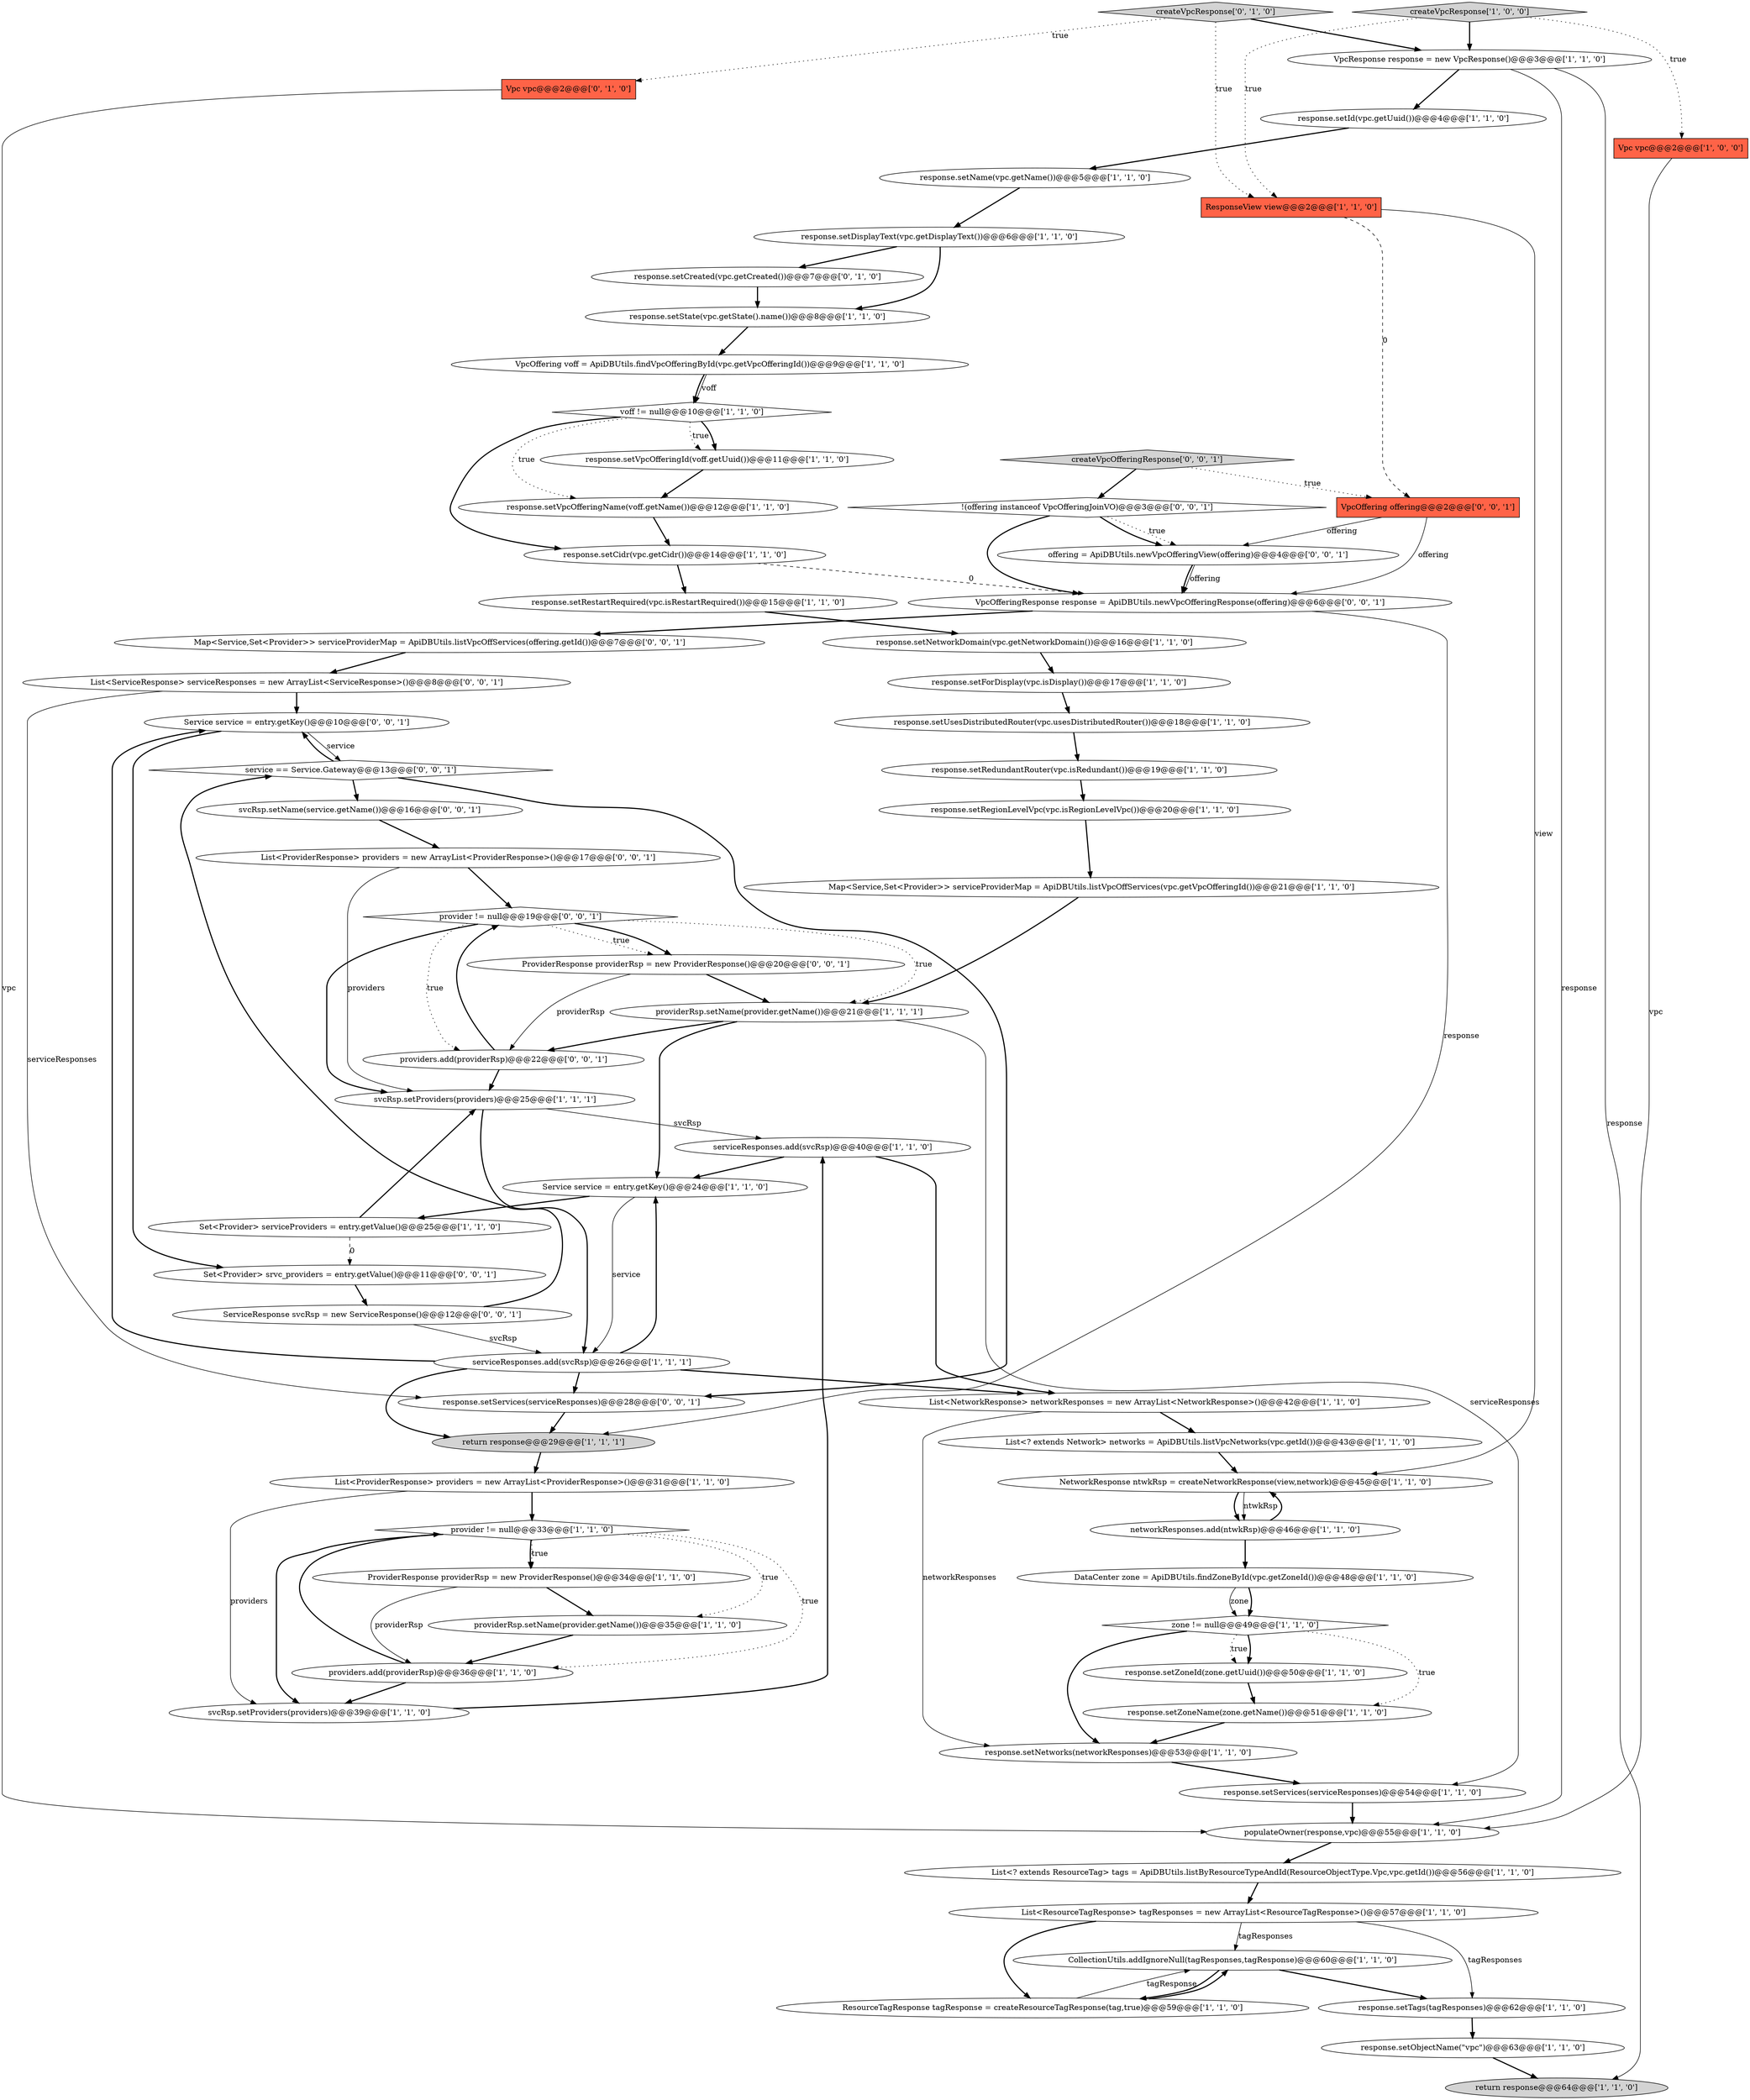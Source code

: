 digraph {
68 [style = filled, label = "Service service = entry.getKey()@@@10@@@['0', '0', '1']", fillcolor = white, shape = ellipse image = "AAA0AAABBB3BBB"];
66 [style = filled, label = "VpcOfferingResponse response = ApiDBUtils.newVpcOfferingResponse(offering)@@@6@@@['0', '0', '1']", fillcolor = white, shape = ellipse image = "AAA0AAABBB3BBB"];
61 [style = filled, label = "VpcOffering offering@@@2@@@['0', '0', '1']", fillcolor = tomato, shape = box image = "AAA0AAABBB3BBB"];
44 [style = filled, label = "response.setName(vpc.getName())@@@5@@@['1', '1', '0']", fillcolor = white, shape = ellipse image = "AAA0AAABBB1BBB"];
11 [style = filled, label = "List<ProviderResponse> providers = new ArrayList<ProviderResponse>()@@@31@@@['1', '1', '0']", fillcolor = white, shape = ellipse image = "AAA0AAABBB1BBB"];
52 [style = filled, label = "response.setCreated(vpc.getCreated())@@@7@@@['0', '1', '0']", fillcolor = white, shape = ellipse image = "AAA1AAABBB2BBB"];
70 [style = filled, label = "ProviderResponse providerRsp = new ProviderResponse()@@@20@@@['0', '0', '1']", fillcolor = white, shape = ellipse image = "AAA0AAABBB3BBB"];
18 [style = filled, label = "providerRsp.setName(provider.getName())@@@21@@@['1', '1', '1']", fillcolor = white, shape = ellipse image = "AAA0AAABBB1BBB"];
19 [style = filled, label = "DataCenter zone = ApiDBUtils.findZoneById(vpc.getZoneId())@@@48@@@['1', '1', '0']", fillcolor = white, shape = ellipse image = "AAA0AAABBB1BBB"];
46 [style = filled, label = "List<NetworkResponse> networkResponses = new ArrayList<NetworkResponse>()@@@42@@@['1', '1', '0']", fillcolor = white, shape = ellipse image = "AAA0AAABBB1BBB"];
58 [style = filled, label = "response.setServices(serviceResponses)@@@28@@@['0', '0', '1']", fillcolor = white, shape = ellipse image = "AAA0AAABBB3BBB"];
64 [style = filled, label = "List<ProviderResponse> providers = new ArrayList<ProviderResponse>()@@@17@@@['0', '0', '1']", fillcolor = white, shape = ellipse image = "AAA0AAABBB3BBB"];
24 [style = filled, label = "VpcOffering voff = ApiDBUtils.findVpcOfferingById(vpc.getVpcOfferingId())@@@9@@@['1', '1', '0']", fillcolor = white, shape = ellipse image = "AAA0AAABBB1BBB"];
2 [style = filled, label = "return response@@@29@@@['1', '1', '1']", fillcolor = lightgray, shape = ellipse image = "AAA0AAABBB1BBB"];
31 [style = filled, label = "response.setZoneName(zone.getName())@@@51@@@['1', '1', '0']", fillcolor = white, shape = ellipse image = "AAA0AAABBB1BBB"];
1 [style = filled, label = "zone != null@@@49@@@['1', '1', '0']", fillcolor = white, shape = diamond image = "AAA0AAABBB1BBB"];
13 [style = filled, label = "response.setUsesDistributedRouter(vpc.usesDistributedRouter())@@@18@@@['1', '1', '0']", fillcolor = white, shape = ellipse image = "AAA0AAABBB1BBB"];
43 [style = filled, label = "CollectionUtils.addIgnoreNull(tagResponses,tagResponse)@@@60@@@['1', '1', '0']", fillcolor = white, shape = ellipse image = "AAA0AAABBB1BBB"];
45 [style = filled, label = "VpcResponse response = new VpcResponse()@@@3@@@['1', '1', '0']", fillcolor = white, shape = ellipse image = "AAA0AAABBB1BBB"];
51 [style = filled, label = "createVpcResponse['0', '1', '0']", fillcolor = lightgray, shape = diamond image = "AAA0AAABBB2BBB"];
27 [style = filled, label = "ResponseView view@@@2@@@['1', '1', '0']", fillcolor = tomato, shape = box image = "AAA0AAABBB1BBB"];
21 [style = filled, label = "response.setVpcOfferingName(voff.getName())@@@12@@@['1', '1', '0']", fillcolor = white, shape = ellipse image = "AAA0AAABBB1BBB"];
63 [style = filled, label = "providers.add(providerRsp)@@@22@@@['0', '0', '1']", fillcolor = white, shape = ellipse image = "AAA0AAABBB3BBB"];
65 [style = filled, label = "ServiceResponse svcRsp = new ServiceResponse()@@@12@@@['0', '0', '1']", fillcolor = white, shape = ellipse image = "AAA0AAABBB3BBB"];
26 [style = filled, label = "response.setCidr(vpc.getCidr())@@@14@@@['1', '1', '0']", fillcolor = white, shape = ellipse image = "AAA0AAABBB1BBB"];
39 [style = filled, label = "createVpcResponse['1', '0', '0']", fillcolor = lightgray, shape = diamond image = "AAA0AAABBB1BBB"];
56 [style = filled, label = "createVpcOfferingResponse['0', '0', '1']", fillcolor = lightgray, shape = diamond image = "AAA0AAABBB3BBB"];
28 [style = filled, label = "List<ResourceTagResponse> tagResponses = new ArrayList<ResourceTagResponse>()@@@57@@@['1', '1', '0']", fillcolor = white, shape = ellipse image = "AAA0AAABBB1BBB"];
5 [style = filled, label = "response.setDisplayText(vpc.getDisplayText())@@@6@@@['1', '1', '0']", fillcolor = white, shape = ellipse image = "AAA0AAABBB1BBB"];
34 [style = filled, label = "response.setServices(serviceResponses)@@@54@@@['1', '1', '0']", fillcolor = white, shape = ellipse image = "AAA0AAABBB1BBB"];
42 [style = filled, label = "response.setId(vpc.getUuid())@@@4@@@['1', '1', '0']", fillcolor = white, shape = ellipse image = "AAA0AAABBB1BBB"];
20 [style = filled, label = "NetworkResponse ntwkRsp = createNetworkResponse(view,network)@@@45@@@['1', '1', '0']", fillcolor = white, shape = ellipse image = "AAA0AAABBB1BBB"];
10 [style = filled, label = "svcRsp.setProviders(providers)@@@25@@@['1', '1', '1']", fillcolor = white, shape = ellipse image = "AAA0AAABBB1BBB"];
14 [style = filled, label = "response.setRedundantRouter(vpc.isRedundant())@@@19@@@['1', '1', '0']", fillcolor = white, shape = ellipse image = "AAA0AAABBB1BBB"];
60 [style = filled, label = "provider != null@@@19@@@['0', '0', '1']", fillcolor = white, shape = diamond image = "AAA0AAABBB3BBB"];
29 [style = filled, label = "response.setForDisplay(vpc.isDisplay())@@@17@@@['1', '1', '0']", fillcolor = white, shape = ellipse image = "AAA0AAABBB1BBB"];
36 [style = filled, label = "response.setZoneId(zone.getUuid())@@@50@@@['1', '1', '0']", fillcolor = white, shape = ellipse image = "AAA0AAABBB1BBB"];
16 [style = filled, label = "response.setVpcOfferingId(voff.getUuid())@@@11@@@['1', '1', '0']", fillcolor = white, shape = ellipse image = "AAA0AAABBB1BBB"];
0 [style = filled, label = "voff != null@@@10@@@['1', '1', '0']", fillcolor = white, shape = diamond image = "AAA0AAABBB1BBB"];
40 [style = filled, label = "ResourceTagResponse tagResponse = createResourceTagResponse(tag,true)@@@59@@@['1', '1', '0']", fillcolor = white, shape = ellipse image = "AAA0AAABBB1BBB"];
47 [style = filled, label = "return response@@@64@@@['1', '1', '0']", fillcolor = lightgray, shape = ellipse image = "AAA0AAABBB1BBB"];
59 [style = filled, label = "List<ServiceResponse> serviceResponses = new ArrayList<ServiceResponse>()@@@8@@@['0', '0', '1']", fillcolor = white, shape = ellipse image = "AAA0AAABBB3BBB"];
25 [style = filled, label = "List<? extends Network> networks = ApiDBUtils.listVpcNetworks(vpc.getId())@@@43@@@['1', '1', '0']", fillcolor = white, shape = ellipse image = "AAA0AAABBB1BBB"];
9 [style = filled, label = "providerRsp.setName(provider.getName())@@@35@@@['1', '1', '0']", fillcolor = white, shape = ellipse image = "AAA0AAABBB1BBB"];
53 [style = filled, label = "Vpc vpc@@@2@@@['0', '1', '0']", fillcolor = tomato, shape = box image = "AAA0AAABBB2BBB"];
49 [style = filled, label = "networkResponses.add(ntwkRsp)@@@46@@@['1', '1', '0']", fillcolor = white, shape = ellipse image = "AAA0AAABBB1BBB"];
12 [style = filled, label = "Vpc vpc@@@2@@@['1', '0', '0']", fillcolor = tomato, shape = box image = "AAA0AAABBB1BBB"];
8 [style = filled, label = "serviceResponses.add(svcRsp)@@@40@@@['1', '1', '0']", fillcolor = white, shape = ellipse image = "AAA0AAABBB1BBB"];
38 [style = filled, label = "populateOwner(response,vpc)@@@55@@@['1', '1', '0']", fillcolor = white, shape = ellipse image = "AAA0AAABBB1BBB"];
57 [style = filled, label = "svcRsp.setName(service.getName())@@@16@@@['0', '0', '1']", fillcolor = white, shape = ellipse image = "AAA0AAABBB3BBB"];
69 [style = filled, label = "service == Service.Gateway@@@13@@@['0', '0', '1']", fillcolor = white, shape = diamond image = "AAA0AAABBB3BBB"];
30 [style = filled, label = "Service service = entry.getKey()@@@24@@@['1', '1', '0']", fillcolor = white, shape = ellipse image = "AAA0AAABBB1BBB"];
67 [style = filled, label = "Map<Service,Set<Provider>> serviceProviderMap = ApiDBUtils.listVpcOffServices(offering.getId())@@@7@@@['0', '0', '1']", fillcolor = white, shape = ellipse image = "AAA0AAABBB3BBB"];
55 [style = filled, label = "Set<Provider> srvc_providers = entry.getValue()@@@11@@@['0', '0', '1']", fillcolor = white, shape = ellipse image = "AAA0AAABBB3BBB"];
32 [style = filled, label = "response.setRegionLevelVpc(vpc.isRegionLevelVpc())@@@20@@@['1', '1', '0']", fillcolor = white, shape = ellipse image = "AAA0AAABBB1BBB"];
4 [style = filled, label = "ProviderResponse providerRsp = new ProviderResponse()@@@34@@@['1', '1', '0']", fillcolor = white, shape = ellipse image = "AAA0AAABBB1BBB"];
7 [style = filled, label = "response.setTags(tagResponses)@@@62@@@['1', '1', '0']", fillcolor = white, shape = ellipse image = "AAA0AAABBB1BBB"];
22 [style = filled, label = "response.setNetworkDomain(vpc.getNetworkDomain())@@@16@@@['1', '1', '0']", fillcolor = white, shape = ellipse image = "AAA0AAABBB1BBB"];
23 [style = filled, label = "serviceResponses.add(svcRsp)@@@26@@@['1', '1', '1']", fillcolor = white, shape = ellipse image = "AAA0AAABBB1BBB"];
41 [style = filled, label = "response.setRestartRequired(vpc.isRestartRequired())@@@15@@@['1', '1', '0']", fillcolor = white, shape = ellipse image = "AAA0AAABBB1BBB"];
17 [style = filled, label = "response.setNetworks(networkResponses)@@@53@@@['1', '1', '0']", fillcolor = white, shape = ellipse image = "AAA0AAABBB1BBB"];
50 [style = filled, label = "List<? extends ResourceTag> tags = ApiDBUtils.listByResourceTypeAndId(ResourceObjectType.Vpc,vpc.getId())@@@56@@@['1', '1', '0']", fillcolor = white, shape = ellipse image = "AAA0AAABBB1BBB"];
48 [style = filled, label = "Map<Service,Set<Provider>> serviceProviderMap = ApiDBUtils.listVpcOffServices(vpc.getVpcOfferingId())@@@21@@@['1', '1', '0']", fillcolor = white, shape = ellipse image = "AAA0AAABBB1BBB"];
37 [style = filled, label = "svcRsp.setProviders(providers)@@@39@@@['1', '1', '0']", fillcolor = white, shape = ellipse image = "AAA0AAABBB1BBB"];
62 [style = filled, label = "offering = ApiDBUtils.newVpcOfferingView(offering)@@@4@@@['0', '0', '1']", fillcolor = white, shape = ellipse image = "AAA0AAABBB3BBB"];
54 [style = filled, label = "!(offering instanceof VpcOfferingJoinVO)@@@3@@@['0', '0', '1']", fillcolor = white, shape = diamond image = "AAA0AAABBB3BBB"];
35 [style = filled, label = "response.setState(vpc.getState().name())@@@8@@@['1', '1', '0']", fillcolor = white, shape = ellipse image = "AAA0AAABBB1BBB"];
15 [style = filled, label = "providers.add(providerRsp)@@@36@@@['1', '1', '0']", fillcolor = white, shape = ellipse image = "AAA0AAABBB1BBB"];
33 [style = filled, label = "provider != null@@@33@@@['1', '1', '0']", fillcolor = white, shape = diamond image = "AAA0AAABBB1BBB"];
6 [style = filled, label = "Set<Provider> serviceProviders = entry.getValue()@@@25@@@['1', '1', '0']", fillcolor = white, shape = ellipse image = "AAA0AAABBB1BBB"];
3 [style = filled, label = "response.setObjectName(\"vpc\")@@@63@@@['1', '1', '0']", fillcolor = white, shape = ellipse image = "AAA0AAABBB1BBB"];
23->30 [style = bold, label=""];
22->29 [style = bold, label=""];
69->58 [style = bold, label=""];
23->2 [style = bold, label=""];
29->13 [style = bold, label=""];
33->4 [style = bold, label=""];
10->23 [style = bold, label=""];
50->28 [style = bold, label=""];
59->68 [style = bold, label=""];
14->32 [style = bold, label=""];
15->33 [style = bold, label=""];
66->67 [style = bold, label=""];
62->66 [style = bold, label=""];
64->60 [style = bold, label=""];
34->38 [style = bold, label=""];
0->21 [style = dotted, label="true"];
21->26 [style = bold, label=""];
44->5 [style = bold, label=""];
20->49 [style = bold, label=""];
62->66 [style = solid, label="offering"];
59->58 [style = solid, label="serviceResponses"];
4->9 [style = bold, label=""];
66->2 [style = solid, label="response"];
1->17 [style = bold, label=""];
70->18 [style = bold, label=""];
52->35 [style = bold, label=""];
1->36 [style = bold, label=""];
54->62 [style = dotted, label="true"];
40->43 [style = solid, label="tagResponse"];
43->7 [style = bold, label=""];
42->44 [style = bold, label=""];
45->38 [style = solid, label="response"];
39->12 [style = dotted, label="true"];
27->61 [style = dashed, label="0"];
58->2 [style = bold, label=""];
33->4 [style = dotted, label="true"];
38->50 [style = bold, label=""];
0->16 [style = dotted, label="true"];
46->25 [style = bold, label=""];
33->15 [style = dotted, label="true"];
61->66 [style = solid, label="offering"];
60->18 [style = dotted, label="true"];
26->66 [style = dashed, label="0"];
24->0 [style = bold, label=""];
65->69 [style = bold, label=""];
33->37 [style = bold, label=""];
55->65 [style = bold, label=""];
48->18 [style = bold, label=""];
68->69 [style = solid, label="service"];
11->37 [style = solid, label="providers"];
69->68 [style = bold, label=""];
31->17 [style = bold, label=""];
30->6 [style = bold, label=""];
3->47 [style = bold, label=""];
0->26 [style = bold, label=""];
41->22 [style = bold, label=""];
28->7 [style = solid, label="tagResponses"];
63->10 [style = bold, label=""];
26->41 [style = bold, label=""];
33->9 [style = dotted, label="true"];
8->30 [style = bold, label=""];
56->61 [style = dotted, label="true"];
57->64 [style = bold, label=""];
18->30 [style = bold, label=""];
28->43 [style = solid, label="tagResponses"];
54->66 [style = bold, label=""];
60->70 [style = dotted, label="true"];
51->53 [style = dotted, label="true"];
30->23 [style = solid, label="service"];
6->55 [style = dashed, label="0"];
8->46 [style = bold, label=""];
51->45 [style = bold, label=""];
40->43 [style = bold, label=""];
9->15 [style = bold, label=""];
27->20 [style = solid, label="view"];
64->10 [style = solid, label="providers"];
24->0 [style = solid, label="voff"];
60->63 [style = dotted, label="true"];
5->35 [style = bold, label=""];
39->45 [style = bold, label=""];
7->3 [style = bold, label=""];
23->68 [style = bold, label=""];
49->19 [style = bold, label=""];
43->40 [style = bold, label=""];
61->62 [style = solid, label="offering"];
68->55 [style = bold, label=""];
51->27 [style = dotted, label="true"];
54->62 [style = bold, label=""];
60->70 [style = bold, label=""];
23->58 [style = bold, label=""];
35->24 [style = bold, label=""];
67->59 [style = bold, label=""];
39->27 [style = dotted, label="true"];
5->52 [style = bold, label=""];
60->10 [style = bold, label=""];
49->20 [style = bold, label=""];
11->33 [style = bold, label=""];
19->1 [style = bold, label=""];
15->37 [style = bold, label=""];
23->46 [style = bold, label=""];
2->11 [style = bold, label=""];
25->20 [style = bold, label=""];
70->63 [style = solid, label="providerRsp"];
18->63 [style = bold, label=""];
4->15 [style = solid, label="providerRsp"];
1->36 [style = dotted, label="true"];
56->54 [style = bold, label=""];
20->49 [style = solid, label="ntwkRsp"];
6->10 [style = bold, label=""];
19->1 [style = solid, label="zone"];
53->38 [style = solid, label="vpc"];
46->17 [style = solid, label="networkResponses"];
65->23 [style = solid, label="svcRsp"];
16->21 [style = bold, label=""];
45->42 [style = bold, label=""];
36->31 [style = bold, label=""];
32->48 [style = bold, label=""];
12->38 [style = solid, label="vpc"];
45->47 [style = solid, label="response"];
17->34 [style = bold, label=""];
28->40 [style = bold, label=""];
13->14 [style = bold, label=""];
37->8 [style = bold, label=""];
1->31 [style = dotted, label="true"];
18->34 [style = solid, label="serviceResponses"];
10->8 [style = solid, label="svcRsp"];
63->60 [style = bold, label=""];
69->57 [style = bold, label=""];
0->16 [style = bold, label=""];
}
